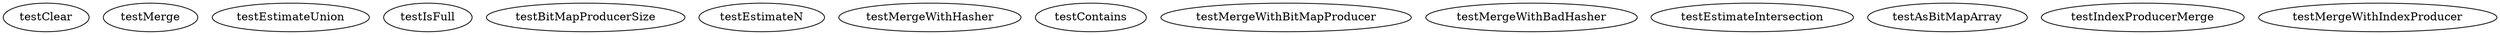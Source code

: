 digraph G {
testClear;
testMerge;
testEstimateUnion;
testIsFull;
testBitMapProducerSize;
testEstimateN;
testMergeWithHasher;
testContains;
testMergeWithBitMapProducer;
testMergeWithBadHasher;
testEstimateIntersection;
testAsBitMapArray;
testIndexProducerMerge;
testMergeWithIndexProducer;
}